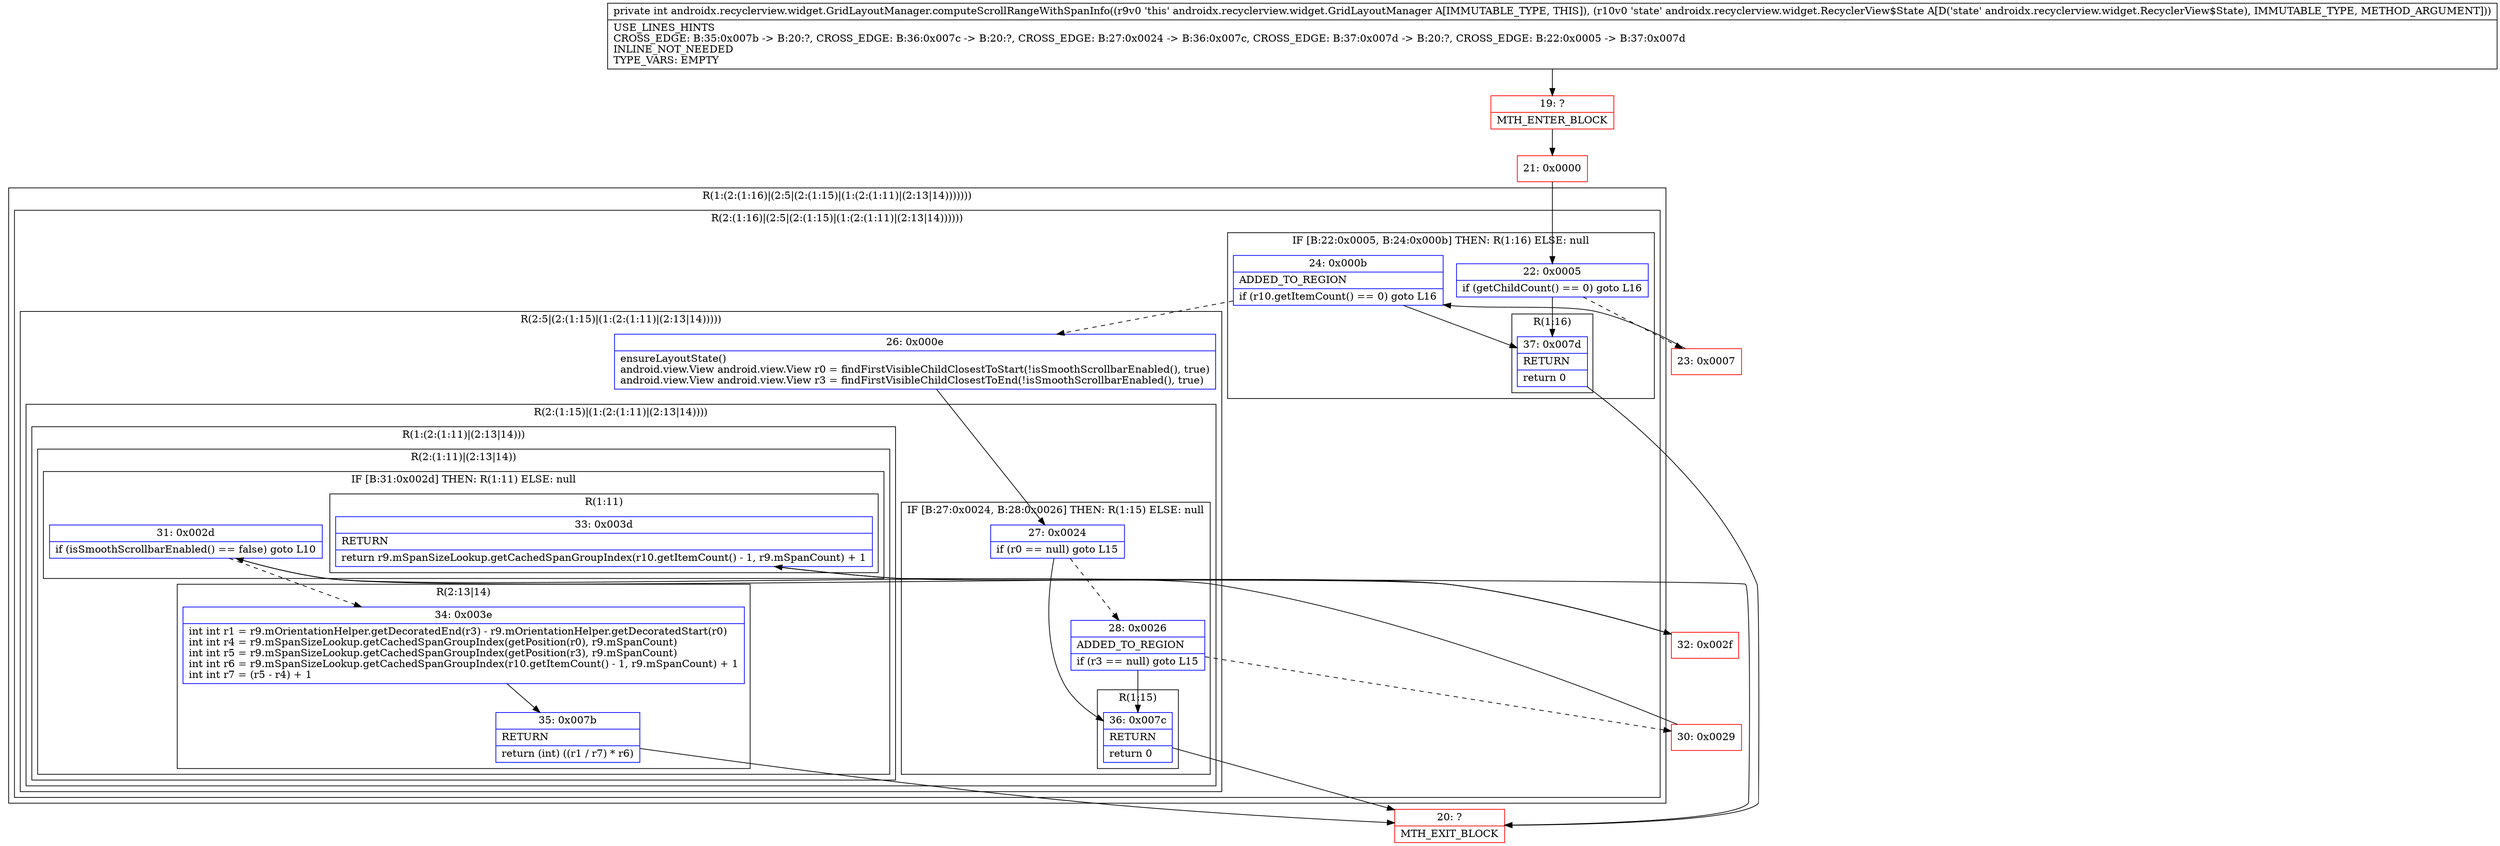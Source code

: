 digraph "CFG forandroidx.recyclerview.widget.GridLayoutManager.computeScrollRangeWithSpanInfo(Landroidx\/recyclerview\/widget\/RecyclerView$State;)I" {
subgraph cluster_Region_1327566868 {
label = "R(1:(2:(1:16)|(2:5|(2:(1:15)|(1:(2:(1:11)|(2:13|14)))))))";
node [shape=record,color=blue];
subgraph cluster_Region_1666041978 {
label = "R(2:(1:16)|(2:5|(2:(1:15)|(1:(2:(1:11)|(2:13|14))))))";
node [shape=record,color=blue];
subgraph cluster_IfRegion_1113830636 {
label = "IF [B:22:0x0005, B:24:0x000b] THEN: R(1:16) ELSE: null";
node [shape=record,color=blue];
Node_22 [shape=record,label="{22\:\ 0x0005|if (getChildCount() == 0) goto L16\l}"];
Node_24 [shape=record,label="{24\:\ 0x000b|ADDED_TO_REGION\l|if (r10.getItemCount() == 0) goto L16\l}"];
subgraph cluster_Region_1484994515 {
label = "R(1:16)";
node [shape=record,color=blue];
Node_37 [shape=record,label="{37\:\ 0x007d|RETURN\l|return 0\l}"];
}
}
subgraph cluster_Region_1487851048 {
label = "R(2:5|(2:(1:15)|(1:(2:(1:11)|(2:13|14)))))";
node [shape=record,color=blue];
Node_26 [shape=record,label="{26\:\ 0x000e|ensureLayoutState()\landroid.view.View android.view.View r0 = findFirstVisibleChildClosestToStart(!isSmoothScrollbarEnabled(), true)\landroid.view.View android.view.View r3 = findFirstVisibleChildClosestToEnd(!isSmoothScrollbarEnabled(), true)\l}"];
subgraph cluster_Region_535117159 {
label = "R(2:(1:15)|(1:(2:(1:11)|(2:13|14))))";
node [shape=record,color=blue];
subgraph cluster_IfRegion_1912184888 {
label = "IF [B:27:0x0024, B:28:0x0026] THEN: R(1:15) ELSE: null";
node [shape=record,color=blue];
Node_27 [shape=record,label="{27\:\ 0x0024|if (r0 == null) goto L15\l}"];
Node_28 [shape=record,label="{28\:\ 0x0026|ADDED_TO_REGION\l|if (r3 == null) goto L15\l}"];
subgraph cluster_Region_317073657 {
label = "R(1:15)";
node [shape=record,color=blue];
Node_36 [shape=record,label="{36\:\ 0x007c|RETURN\l|return 0\l}"];
}
}
subgraph cluster_Region_1300052637 {
label = "R(1:(2:(1:11)|(2:13|14)))";
node [shape=record,color=blue];
subgraph cluster_Region_209822030 {
label = "R(2:(1:11)|(2:13|14))";
node [shape=record,color=blue];
subgraph cluster_IfRegion_985250748 {
label = "IF [B:31:0x002d] THEN: R(1:11) ELSE: null";
node [shape=record,color=blue];
Node_31 [shape=record,label="{31\:\ 0x002d|if (isSmoothScrollbarEnabled() == false) goto L10\l}"];
subgraph cluster_Region_423357938 {
label = "R(1:11)";
node [shape=record,color=blue];
Node_33 [shape=record,label="{33\:\ 0x003d|RETURN\l|return r9.mSpanSizeLookup.getCachedSpanGroupIndex(r10.getItemCount() \- 1, r9.mSpanCount) + 1\l}"];
}
}
subgraph cluster_Region_1635452163 {
label = "R(2:13|14)";
node [shape=record,color=blue];
Node_34 [shape=record,label="{34\:\ 0x003e|int int r1 = r9.mOrientationHelper.getDecoratedEnd(r3) \- r9.mOrientationHelper.getDecoratedStart(r0)\lint int r4 = r9.mSpanSizeLookup.getCachedSpanGroupIndex(getPosition(r0), r9.mSpanCount)\lint int r5 = r9.mSpanSizeLookup.getCachedSpanGroupIndex(getPosition(r3), r9.mSpanCount)\lint int r6 = r9.mSpanSizeLookup.getCachedSpanGroupIndex(r10.getItemCount() \- 1, r9.mSpanCount) + 1\lint int r7 = (r5 \- r4) + 1\l}"];
Node_35 [shape=record,label="{35\:\ 0x007b|RETURN\l|return (int) ((r1 \/ r7) * r6)\l}"];
}
}
}
}
}
}
}
Node_19 [shape=record,color=red,label="{19\:\ ?|MTH_ENTER_BLOCK\l}"];
Node_21 [shape=record,color=red,label="{21\:\ 0x0000}"];
Node_23 [shape=record,color=red,label="{23\:\ 0x0007}"];
Node_30 [shape=record,color=red,label="{30\:\ 0x0029}"];
Node_32 [shape=record,color=red,label="{32\:\ 0x002f}"];
Node_20 [shape=record,color=red,label="{20\:\ ?|MTH_EXIT_BLOCK\l}"];
MethodNode[shape=record,label="{private int androidx.recyclerview.widget.GridLayoutManager.computeScrollRangeWithSpanInfo((r9v0 'this' androidx.recyclerview.widget.GridLayoutManager A[IMMUTABLE_TYPE, THIS]), (r10v0 'state' androidx.recyclerview.widget.RecyclerView$State A[D('state' androidx.recyclerview.widget.RecyclerView$State), IMMUTABLE_TYPE, METHOD_ARGUMENT]))  | USE_LINES_HINTS\lCROSS_EDGE: B:35:0x007b \-\> B:20:?, CROSS_EDGE: B:36:0x007c \-\> B:20:?, CROSS_EDGE: B:27:0x0024 \-\> B:36:0x007c, CROSS_EDGE: B:37:0x007d \-\> B:20:?, CROSS_EDGE: B:22:0x0005 \-\> B:37:0x007d\lINLINE_NOT_NEEDED\lTYPE_VARS: EMPTY\l}"];
MethodNode -> Node_19;Node_22 -> Node_23[style=dashed];
Node_22 -> Node_37;
Node_24 -> Node_26[style=dashed];
Node_24 -> Node_37;
Node_37 -> Node_20;
Node_26 -> Node_27;
Node_27 -> Node_28[style=dashed];
Node_27 -> Node_36;
Node_28 -> Node_30[style=dashed];
Node_28 -> Node_36;
Node_36 -> Node_20;
Node_31 -> Node_32;
Node_31 -> Node_34[style=dashed];
Node_33 -> Node_20;
Node_34 -> Node_35;
Node_35 -> Node_20;
Node_19 -> Node_21;
Node_21 -> Node_22;
Node_23 -> Node_24;
Node_30 -> Node_31;
Node_32 -> Node_33;
}

